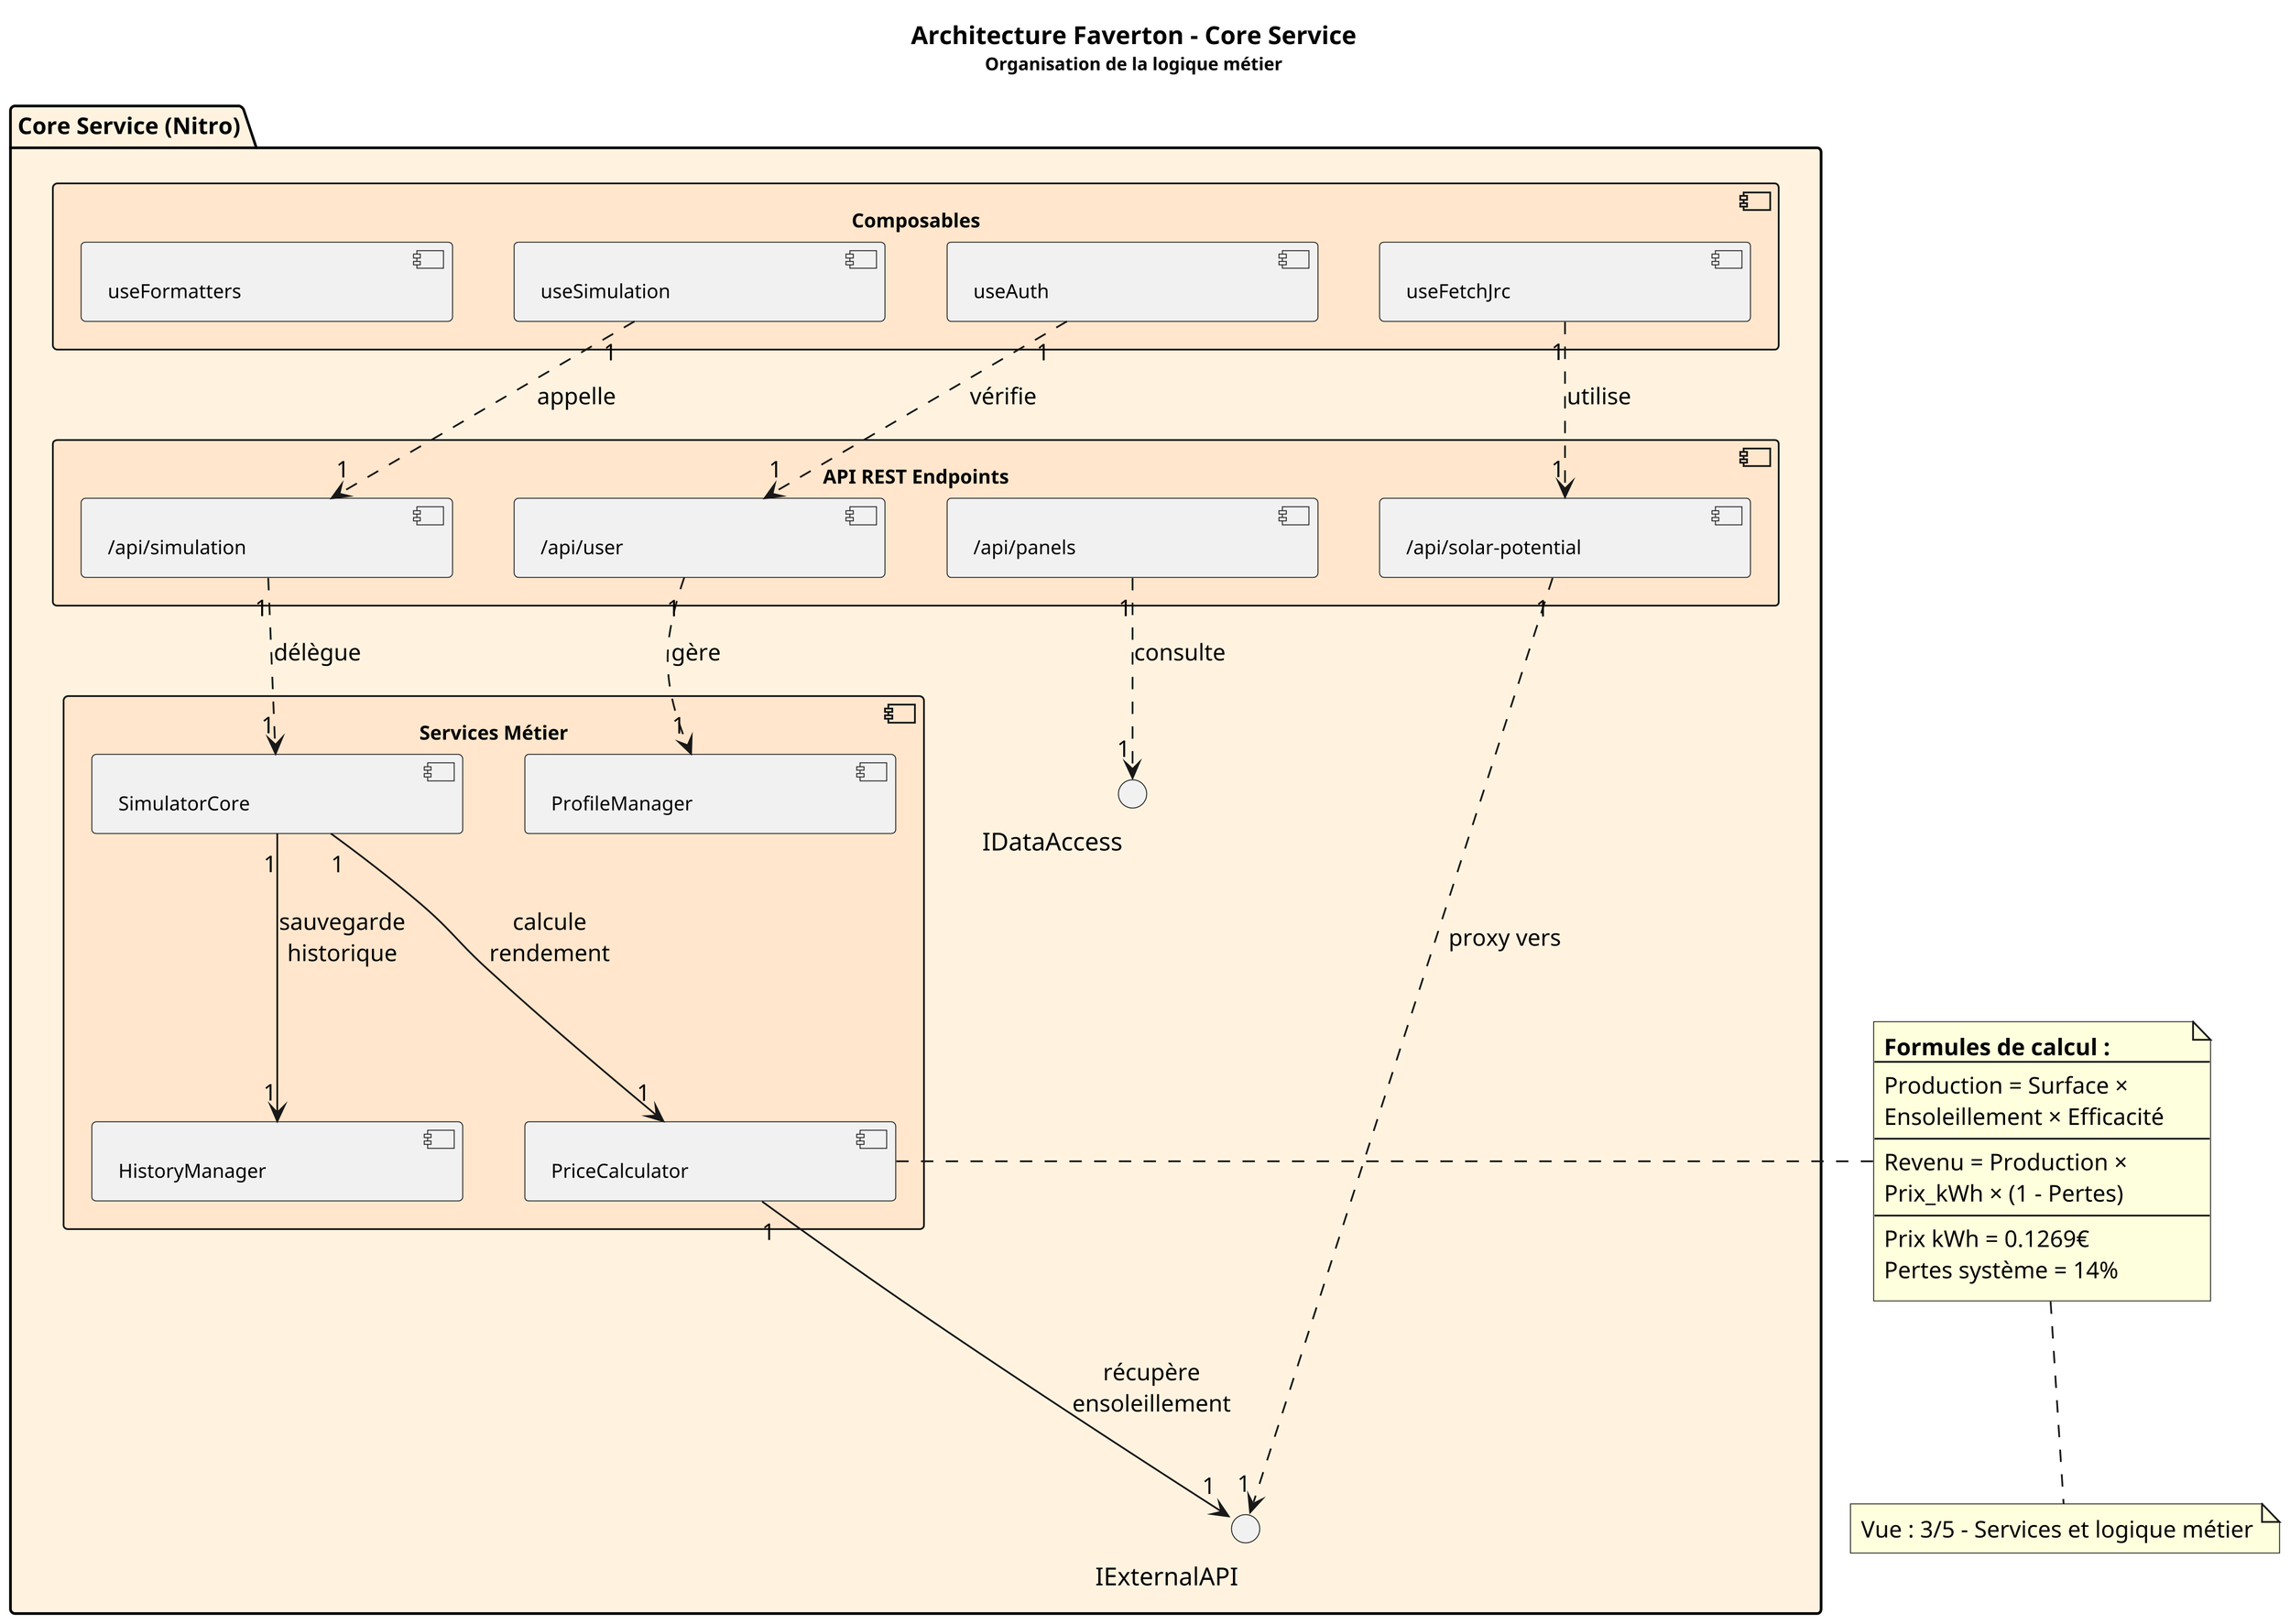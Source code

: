 @startuml Architecture_Faverton_3_CoreService

skinparam dpi 300
skinparam componentFontSize 11
skinparam fontSize 10
skinparam packageFontSize 13
skinparam backgroundColor white
skinparam minClassWidth 170

title <b>Architecture Faverton - Core Service</b>\n<size:10>Organisation de la logique métier</size>

package "Core Service (Nitro)" #FFF3E0 {
    
    ' Endpoints API REST
    component "API REST Endpoints" as API #FFE6CC {
        component "/api/simulation" as ApiSim
        component "/api/user" as ApiUser
        component "/api/panels" as ApiPanels
        component "/api/solar-potential" as ApiSolar
    }
    
    ' Services métier
    component "Services Métier" as Services #FFE6CC {
        component "SimulatorCore" as Simulator
        component "PriceCalculator" as Calculator
        component "ProfileManager" as ProfileMgr
        component "HistoryManager" as HistMgr
    }
    
    ' Composables réutilisables
    component "Composables" as Composables #FFE6CC {
        component "useSimulation" as UseSim
        component "useFetchJrc" as UseJrc
        component "useAuth" as UseAuth
        component "useFormatters" as UseFmt
    }
    
    ' Interfaces
    interface "IDataAccess" as IData
    interface "IExternalAPI" as IExt
}

' Relations internes avec cardinalités
ApiSim "1" ..> "1" Simulator : délègue
ApiUser "1" ..> "1" ProfileMgr : gère
ApiPanels "1" ..> "1" IData : consulte
ApiSolar "1" ..> "1" IExt : proxy vers

Simulator "1" --> "1" Calculator : "calcule\nrendement"
Simulator "1" --> "1" HistMgr : "sauvegarde\nhistorique"
Calculator "1" --> "1" IExt : "récupère\nensoleillement"

UseSim "1" ..> "1" ApiSim : appelle
UseJrc "1" ..> "1" ApiSolar : utilise
UseAuth "1" ..> "1" ApiUser : vérifie

' Note sur les calculs
note right of Calculator
  <b>Formules de calcul :</b>
  ----
  Production = Surface × 
  Ensoleillement × Efficacité
  ----
  Revenu = Production ×
  Prix_kWh × (1 - Pertes)
  ----
  Prix kWh = 0.1269€
  Pertes système = 14%
end note

note bottom : Vue : 3/5 - Services et logique métier

@enduml
